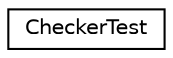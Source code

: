 digraph G
{
  edge [fontname="Helvetica",fontsize="10",labelfontname="Helvetica",labelfontsize="10"];
  node [fontname="Helvetica",fontsize="10",shape=record];
  rankdir=LR;
  Node1 [label="CheckerTest",height=0.2,width=0.4,color="black", fillcolor="white", style="filled",URL="$class_checker_test.html"];
}
